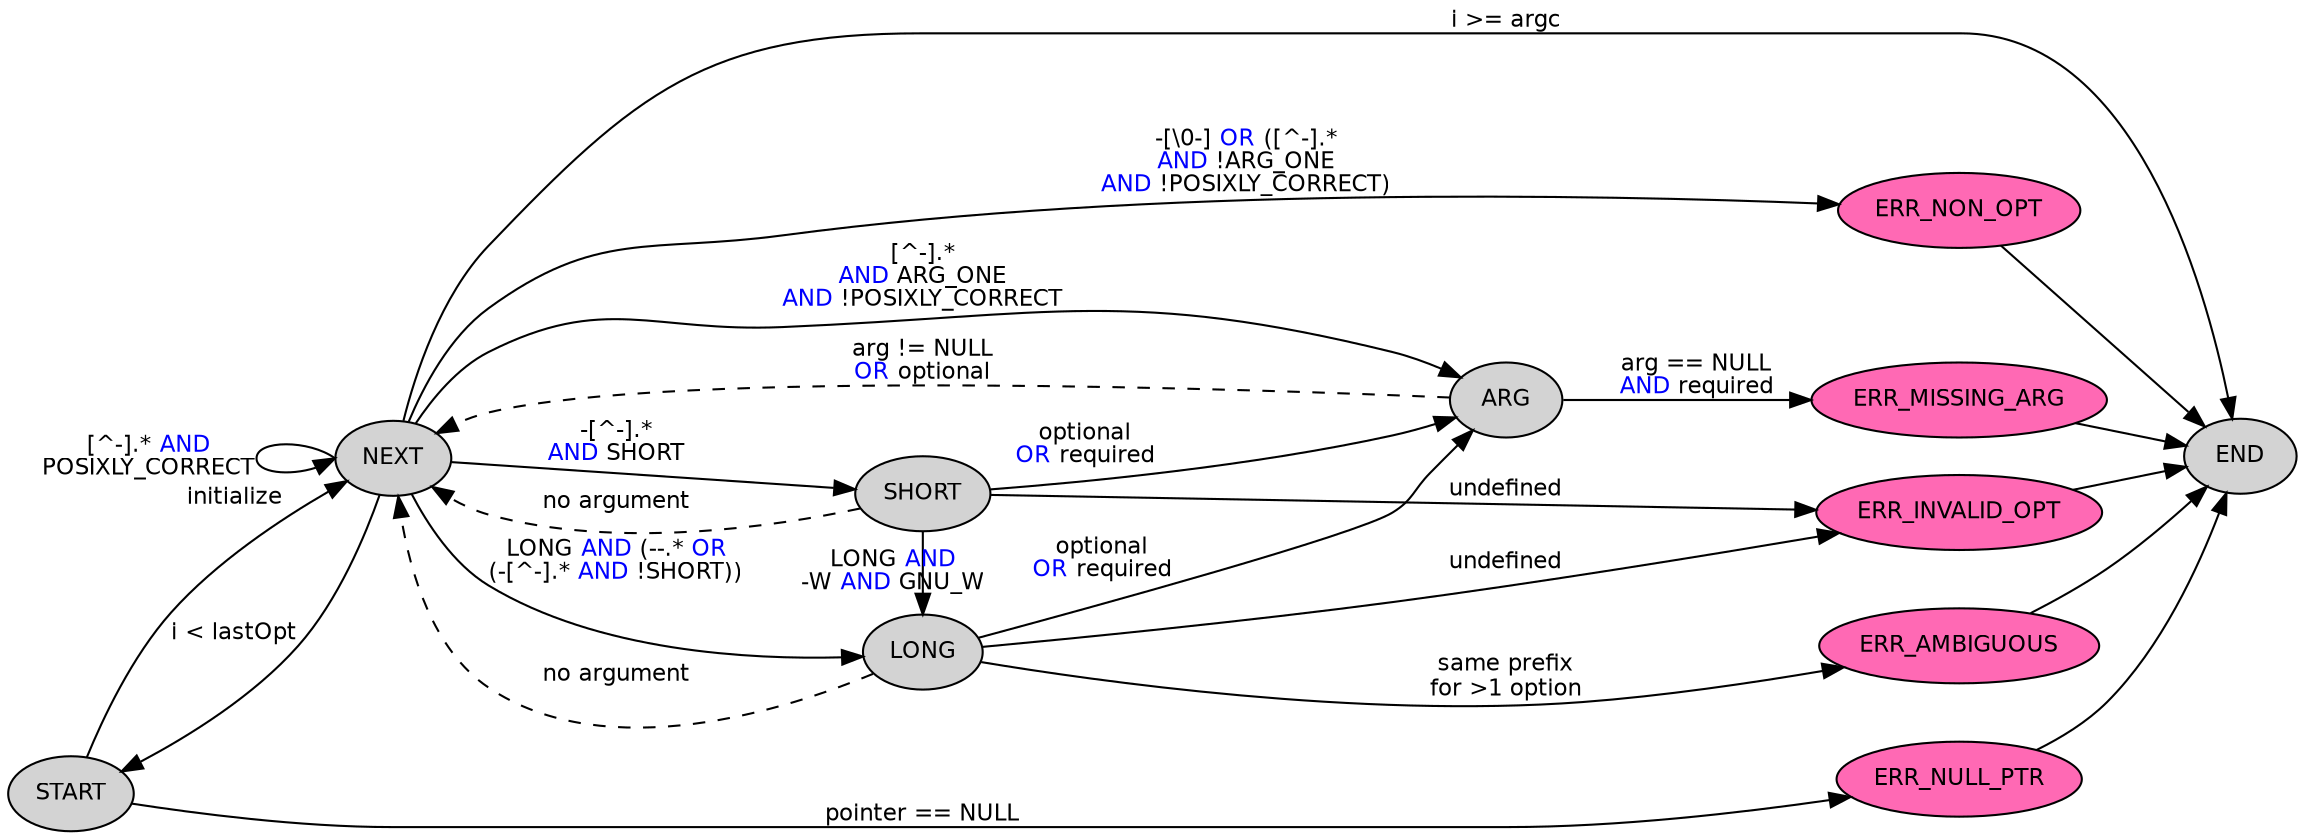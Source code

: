 digraph ARGP_FUNC {
	# dashed lines indicate that the transition returns the value to the user
	rankdir=LR;
	graph [fontsize=11, fontname=helvetica];
	node [style=filled, fillcolor=lightgray, fontsize=11, fontname=helvetica];
	edge [fontsize=11, fontname=helvetica];
	START -> NEXT [label="initialize"];
	subgraph ERRORS {
		node [fillcolor=hotpink];
		ERR_NON_OPT ERR_NULL_PTR ERR_INVALID_OPT ERR_MISSING_ARG ERR_AMBIGUOUS;
	}
	START -> ERR_NULL_PTR [label="pointer == NULL"];
	NEXT -> START [label="i < lastOpt", constraint=false];
	NEXT -> END [label="i >= argc"];
	NEXT:w -> NEXT:w [label=<[^-].* <FONT COLOR="blue">AND</FONT><BR/>POSIXLY_CORRECT>];
	NEXT -> ARG [label=<[^-].*<BR/><FONT COLOR="blue">AND </FONT>ARG_ONE<BR/><FONT COLOR="blue">AND </FONT>!POSIXLY_CORRECT>];
	NEXT -> SHORT [label=<-[^-].*<BR/><FONT COLOR="blue">AND </FONT>SHORT>];
	NEXT -> LONG [label=<LONG <FONT COLOR="blue">AND </FONT>(--.* <FONT COLOR="blue">OR</FONT><BR/>(-[^-].* <FONT COLOR="blue">AND </FONT>!SHORT))>];
	NEXT -> ERR_NON_OPT [label=<-[\0-] <FONT COLOR="blue">OR </FONT>([^-].*<BR/><FONT COLOR="blue">AND </FONT>!ARG_ONE<BR/><FONT COLOR="blue">AND </FONT>!POSIXLY_CORRECT)>];
	ARG -> ERR_MISSING_ARG [label=<arg == NULL<BR/><FONT COLOR="blue">AND </FONT>required>];
	ARG -> NEXT [label=<arg != NULL<BR/><FONT COLOR="blue">OR </FONT>optional>, style=dashed];
	SHORT -> LONG [label=<LONG <FONT COLOR="blue">AND</FONT><BR/>-W <FONT COLOR="blue">AND </FONT>GNU_W>];
	SHORT -> ARG [label="   ", taillabel=<optional<BR/><FONT COLOR="blue">OR </FONT>required>, labeldistance="5", labelangle="20"];
	SHORT -> NEXT [label="no argument", style=dashed];
	SHORT -> ERR_INVALID_OPT [label="undefined"];
	LONG -> ARG [label="   ", taillabel=<optional<BR/><FONT COLOR="blue">OR </FONT>required>, labeldistance="7", labelangle="17"];
	LONG -> NEXT [label="no argument", style=dashed];
	LONG -> ERR_INVALID_OPT [label="undefined"];
	LONG -> ERR_AMBIGUOUS [label="same prefix\nfor >1 option"];
	ERR_NON_OPT -> END;
	ERR_NULL_PTR -> END;
	ERR_INVALID_OPT -> END;
	ERR_MISSING_ARG -> END;
	ERR_AMBIGUOUS -> END;
	{ rank=same; SHORT LONG }
	{ rank=same; ERR_NON_OPT ERR_NULL_PTR ERR_INVALID_OPT ERR_MISSING_ARG ERR_AMBIGUOUS }
}